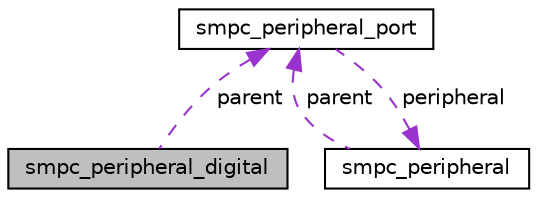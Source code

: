 digraph "smpc_peripheral_digital"
{
 // LATEX_PDF_SIZE
  edge [fontname="Helvetica",fontsize="10",labelfontname="Helvetica",labelfontsize="10"];
  node [fontname="Helvetica",fontsize="10",shape=record];
  Node1 [label="smpc_peripheral_digital",height=0.2,width=0.4,color="black", fillcolor="grey75", style="filled", fontcolor="black",tooltip=" "];
  Node2 -> Node1 [dir="back",color="darkorchid3",fontsize="10",style="dashed",label=" parent" ,fontname="Helvetica"];
  Node2 [label="smpc_peripheral_port",height=0.2,width=0.4,color="black", fillcolor="white", style="filled",URL="$structsmpc__peripheral__port.html",tooltip=" "];
  Node3 -> Node2 [dir="back",color="darkorchid3",fontsize="10",style="dashed",label=" peripheral" ,fontname="Helvetica"];
  Node3 [label="smpc_peripheral",height=0.2,width=0.4,color="black", fillcolor="white", style="filled",URL="$structsmpc__peripheral.html",tooltip=" "];
  Node2 -> Node3 [dir="back",color="darkorchid3",fontsize="10",style="dashed",label=" parent" ,fontname="Helvetica"];
}
